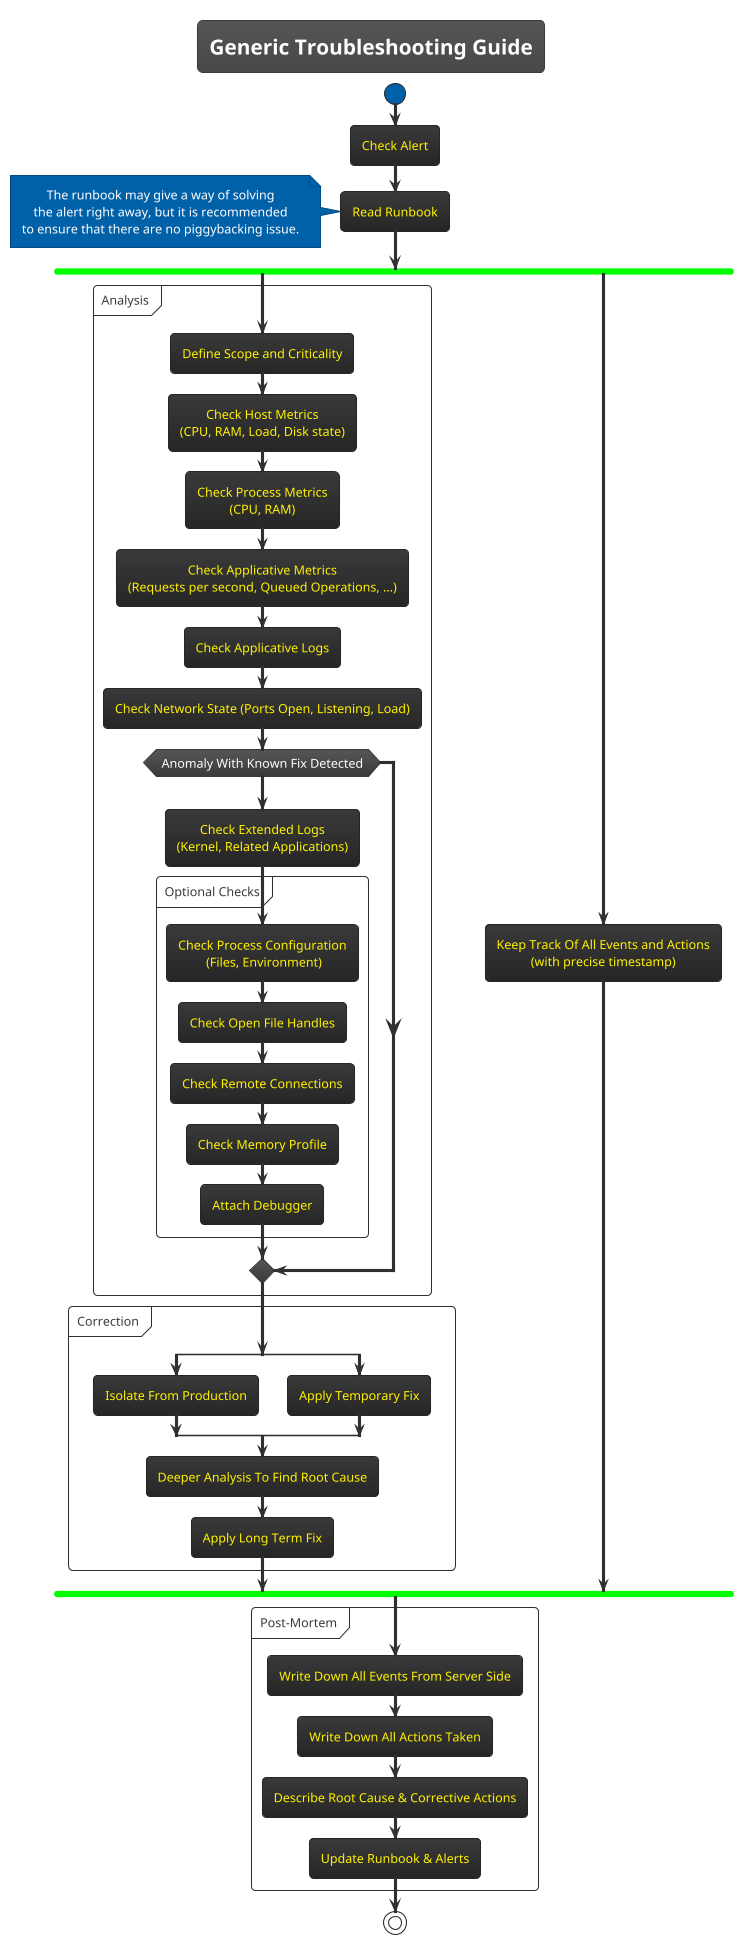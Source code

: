 @startuml
!theme black-knight

title "Generic Troubleshooting Guide"

start
:Check Alert;
:Read Runbook;
note left
    The runbook may give a way of solving
    the alert right away, but it is recommended
    to ensure that there are no piggybacking issue.
end note

fork
    Partition Analysis {
        :Define Scope and Criticality;

        :Check Host Metrics
        (CPU, RAM, Load, Disk state);
        :Check Process Metrics
        (CPU, RAM);
        :Check Applicative Metrics
        (Requests per second, Queued Operations, ...);

        :Check Applicative Logs;
        :Check Network State (Ports Open, Listening, Load);

        if (Anomaly With Known Fix Detected) is (false) then
            :Check Extended Logs
            (Kernel, Related Applications);
            Partition "Optional Checks" {
                :Check Process Configuration
                 (Files, Environment);
                :Check Open File Handles;
                :Check Remote Connections;
                :Check Memory Profile;
                :Attach Debugger;
            }
        else (true)
        endif
    }

    Partition Correction {
        split
            :Isolate From Production;
        split again
            :Apply Temporary Fix;
        endsplit

        :Deeper Analysis To Find Root Cause;

        :Apply Long Term Fix;
    }
fork again
    :Keep Track Of All Events and Actions
    (with precise timestamp);
endfork

Partition Post-Mortem {
    :Write Down All Events From Server Side;
    :Write Down All Actions Taken;
    :Describe Root Cause & Corrective Actions;
    :Update Runbook & Alerts;
}
stop
@enduml
